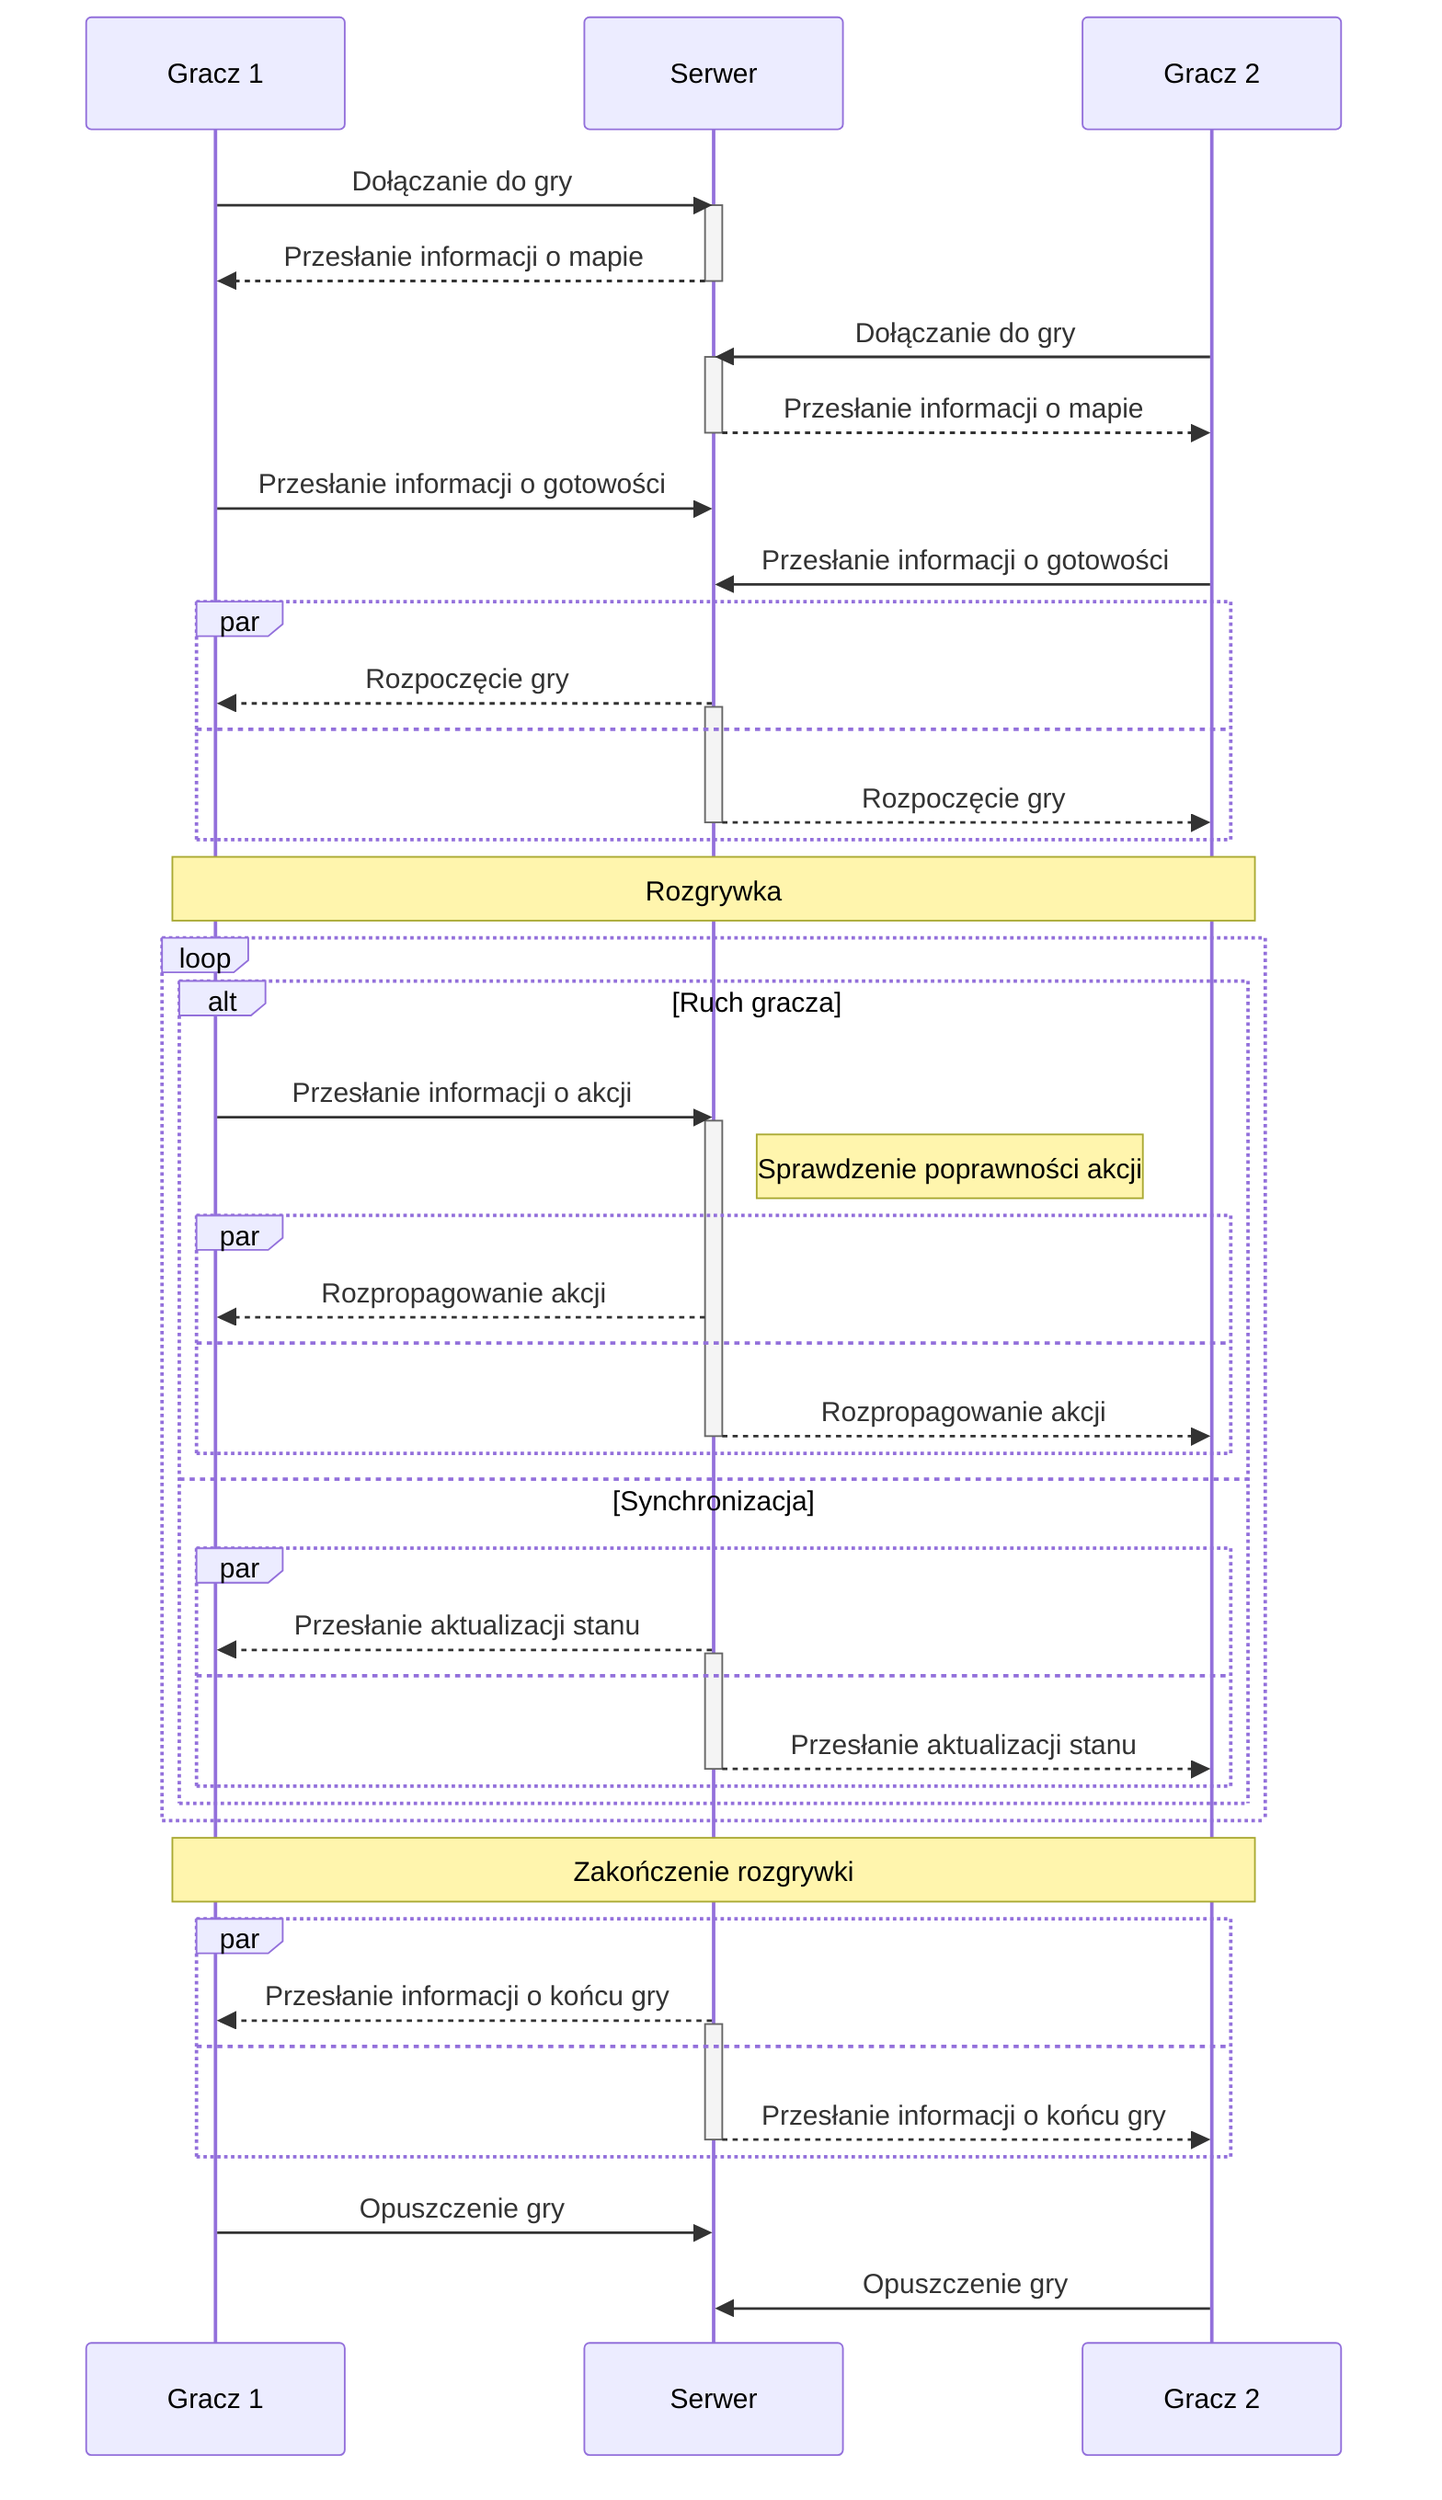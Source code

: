 sequenceDiagram
    participant Gracz 1
    participant Serwer
    participant Gracz 2

    Gracz 1->>Serwer: Dołączanie do gry
    activate Serwer
    Serwer-->>Gracz 1: Przesłanie informacji o mapie
    deactivate Serwer
    Gracz 2->>Serwer: Dołączanie do gry
    activate Serwer
    Serwer-->>Gracz 2: Przesłanie informacji o mapie
    deactivate Serwer

    Gracz 1->>Serwer: Przesłanie informacji o gotowości
    Gracz 2->>Serwer: Przesłanie informacji o gotowości
    par
        Serwer-->>Gracz 1: Rozpoczęcie gry
        activate Serwer
    and
        Serwer-->>Gracz 2: Rozpoczęcie gry
        deactivate Serwer
    end

    Note over Gracz 1, Gracz 2: Rozgrywka

    loop
        alt Ruch gracza
            Gracz 1->>Serwer: Przesłanie informacji o akcji
            activate Serwer
            Note right of Serwer: Sprawdzenie poprawności akcji
            par
                Serwer-->>Gracz 1: Rozpropagowanie akcji
            and
                Serwer-->>Gracz 2: Rozpropagowanie akcji
                deactivate Serwer
            end
        else Synchronizacja
            par
                Serwer-->>Gracz 1: Przesłanie aktualizacji stanu
                activate Serwer
            and
                Serwer-->>Gracz 2: Przesłanie aktualizacji stanu
                deactivate Serwer
            end
        end
    end

    Note over Gracz 1, Gracz 2: Zakończenie rozgrywki

    par
        Serwer-->>Gracz 1: Przesłanie informacji o końcu gry
        activate Serwer
    and
        Serwer-->>Gracz 2: Przesłanie informacji o końcu gry
        deactivate Serwer
    end

    Gracz 1->>Serwer: Opuszczenie gry
    
    Gracz 2->>Serwer: Opuszczenie gry